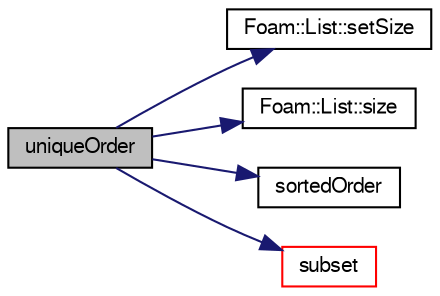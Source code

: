 digraph "uniqueOrder"
{
  bgcolor="transparent";
  edge [fontname="FreeSans",fontsize="10",labelfontname="FreeSans",labelfontsize="10"];
  node [fontname="FreeSans",fontsize="10",shape=record];
  rankdir="LR";
  Node9219 [label="uniqueOrder",height=0.2,width=0.4,color="black", fillcolor="grey75", style="filled", fontcolor="black"];
  Node9219 -> Node9220 [color="midnightblue",fontsize="10",style="solid",fontname="FreeSans"];
  Node9220 [label="Foam::List::setSize",height=0.2,width=0.4,color="black",URL="$a25694.html#aedb985ffeaf1bdbfeccc2a8730405703",tooltip="Reset size of List. "];
  Node9219 -> Node9221 [color="midnightblue",fontsize="10",style="solid",fontname="FreeSans"];
  Node9221 [label="Foam::List::size",height=0.2,width=0.4,color="black",URL="$a25694.html#a8a5f6fa29bd4b500caf186f60245b384",tooltip="Override size to be inconsistent with allocated storage. "];
  Node9219 -> Node9222 [color="midnightblue",fontsize="10",style="solid",fontname="FreeSans"];
  Node9222 [label="sortedOrder",height=0.2,width=0.4,color="black",URL="$a21124.html#acf128ea037506c14446998bb7ca39264",tooltip="Generate the (stable) sort order for the list. "];
  Node9219 -> Node9223 [color="midnightblue",fontsize="10",style="solid",fontname="FreeSans"];
  Node9223 [label="subset",height=0.2,width=0.4,color="red",URL="$a21124.html#af053f0dfbaeb31c38d85eb32efcd00d1",tooltip="Extract elements of List when select is a certain value. "];
}

